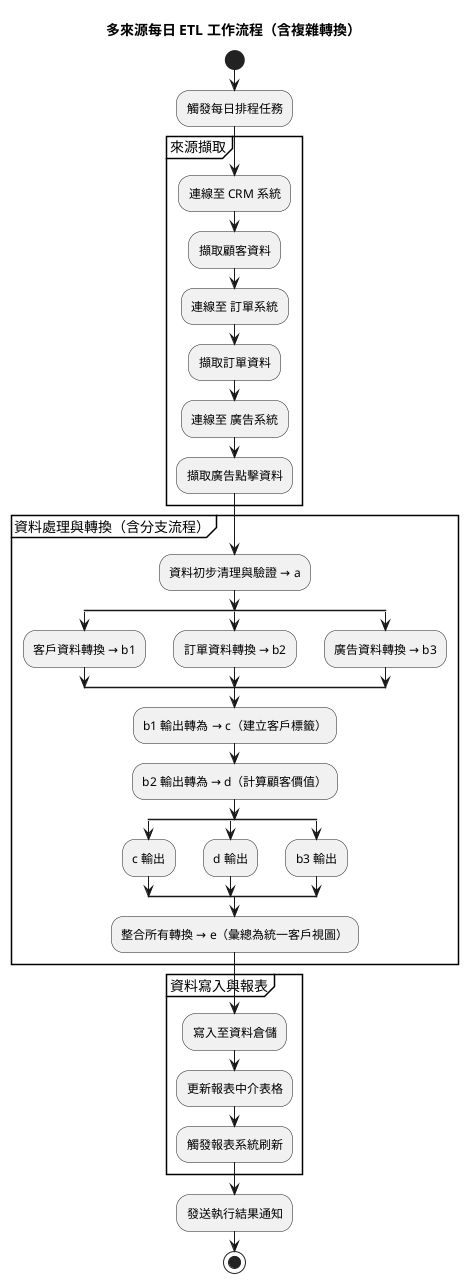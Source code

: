 @startuml
title 多來源每日 ETL 工作流程（含複雜轉換）

start

:觸發每日排程任務;

partition "來源擷取" {
    :連線至 CRM 系統;
    :擷取顧客資料;

    :連線至 訂單系統;
    :擷取訂單資料;

    :連線至 廣告系統;
    :擷取廣告點擊資料;
}

partition "資料處理與轉換（含分支流程）" {
    :資料初步清理與驗證 → a;

    split
      :客戶資料轉換 → b1;
    split again
      :訂單資料轉換 → b2;
    split again
      :廣告資料轉換 → b3;
    end split

    :b1 輸出轉為 → c（建立客戶標籤）;
    :b2 輸出轉為 → d（計算顧客價值）;

    split
      :c 輸出;
    split again
      :d 輸出;
    split again
      :b3 輸出;
    end split

    :整合所有轉換 → e（彙總為統一客戶視圖）;
}

partition "資料寫入與報表" {
    :寫入至資料倉儲;
    :更新報表中介表格;
    :觸發報表系統刷新;
}

:發送執行結果通知;

stop
@enduml
